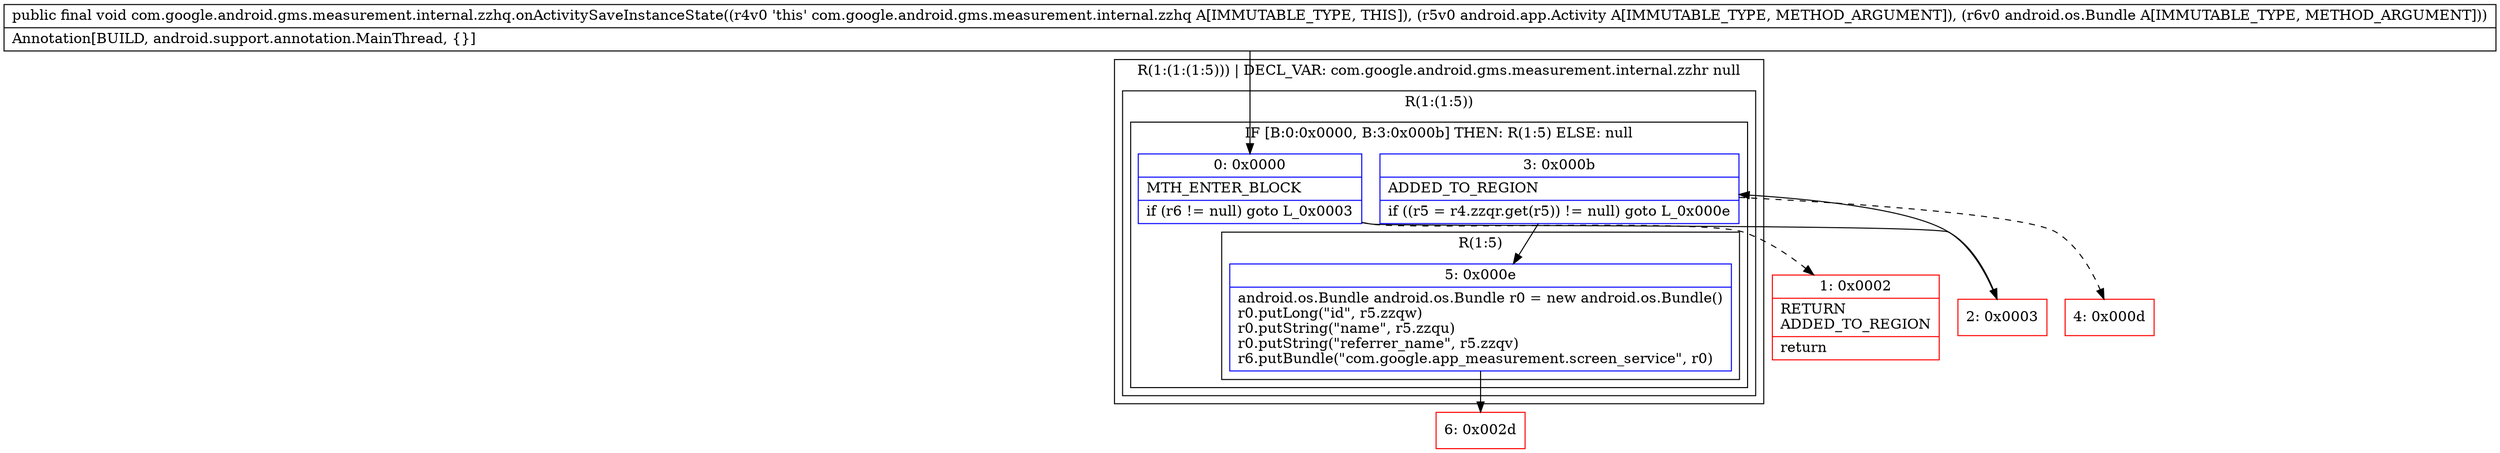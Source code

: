 digraph "CFG forcom.google.android.gms.measurement.internal.zzhq.onActivitySaveInstanceState(Landroid\/app\/Activity;Landroid\/os\/Bundle;)V" {
subgraph cluster_Region_161999250 {
label = "R(1:(1:(1:5))) | DECL_VAR: com.google.android.gms.measurement.internal.zzhr null\l";
node [shape=record,color=blue];
subgraph cluster_Region_751323053 {
label = "R(1:(1:5))";
node [shape=record,color=blue];
subgraph cluster_IfRegion_1595216770 {
label = "IF [B:0:0x0000, B:3:0x000b] THEN: R(1:5) ELSE: null";
node [shape=record,color=blue];
Node_0 [shape=record,label="{0\:\ 0x0000|MTH_ENTER_BLOCK\l|if (r6 != null) goto L_0x0003\l}"];
Node_3 [shape=record,label="{3\:\ 0x000b|ADDED_TO_REGION\l|if ((r5 = r4.zzqr.get(r5)) != null) goto L_0x000e\l}"];
subgraph cluster_Region_102030533 {
label = "R(1:5)";
node [shape=record,color=blue];
Node_5 [shape=record,label="{5\:\ 0x000e|android.os.Bundle android.os.Bundle r0 = new android.os.Bundle()\lr0.putLong(\"id\", r5.zzqw)\lr0.putString(\"name\", r5.zzqu)\lr0.putString(\"referrer_name\", r5.zzqv)\lr6.putBundle(\"com.google.app_measurement.screen_service\", r0)\l}"];
}
}
}
}
Node_1 [shape=record,color=red,label="{1\:\ 0x0002|RETURN\lADDED_TO_REGION\l|return\l}"];
Node_2 [shape=record,color=red,label="{2\:\ 0x0003}"];
Node_4 [shape=record,color=red,label="{4\:\ 0x000d}"];
Node_6 [shape=record,color=red,label="{6\:\ 0x002d}"];
MethodNode[shape=record,label="{public final void com.google.android.gms.measurement.internal.zzhq.onActivitySaveInstanceState((r4v0 'this' com.google.android.gms.measurement.internal.zzhq A[IMMUTABLE_TYPE, THIS]), (r5v0 android.app.Activity A[IMMUTABLE_TYPE, METHOD_ARGUMENT]), (r6v0 android.os.Bundle A[IMMUTABLE_TYPE, METHOD_ARGUMENT]))  | Annotation[BUILD, android.support.annotation.MainThread, \{\}]\l}"];
MethodNode -> Node_0;
Node_0 -> Node_1[style=dashed];
Node_0 -> Node_2;
Node_3 -> Node_4[style=dashed];
Node_3 -> Node_5;
Node_5 -> Node_6;
Node_2 -> Node_3;
}

